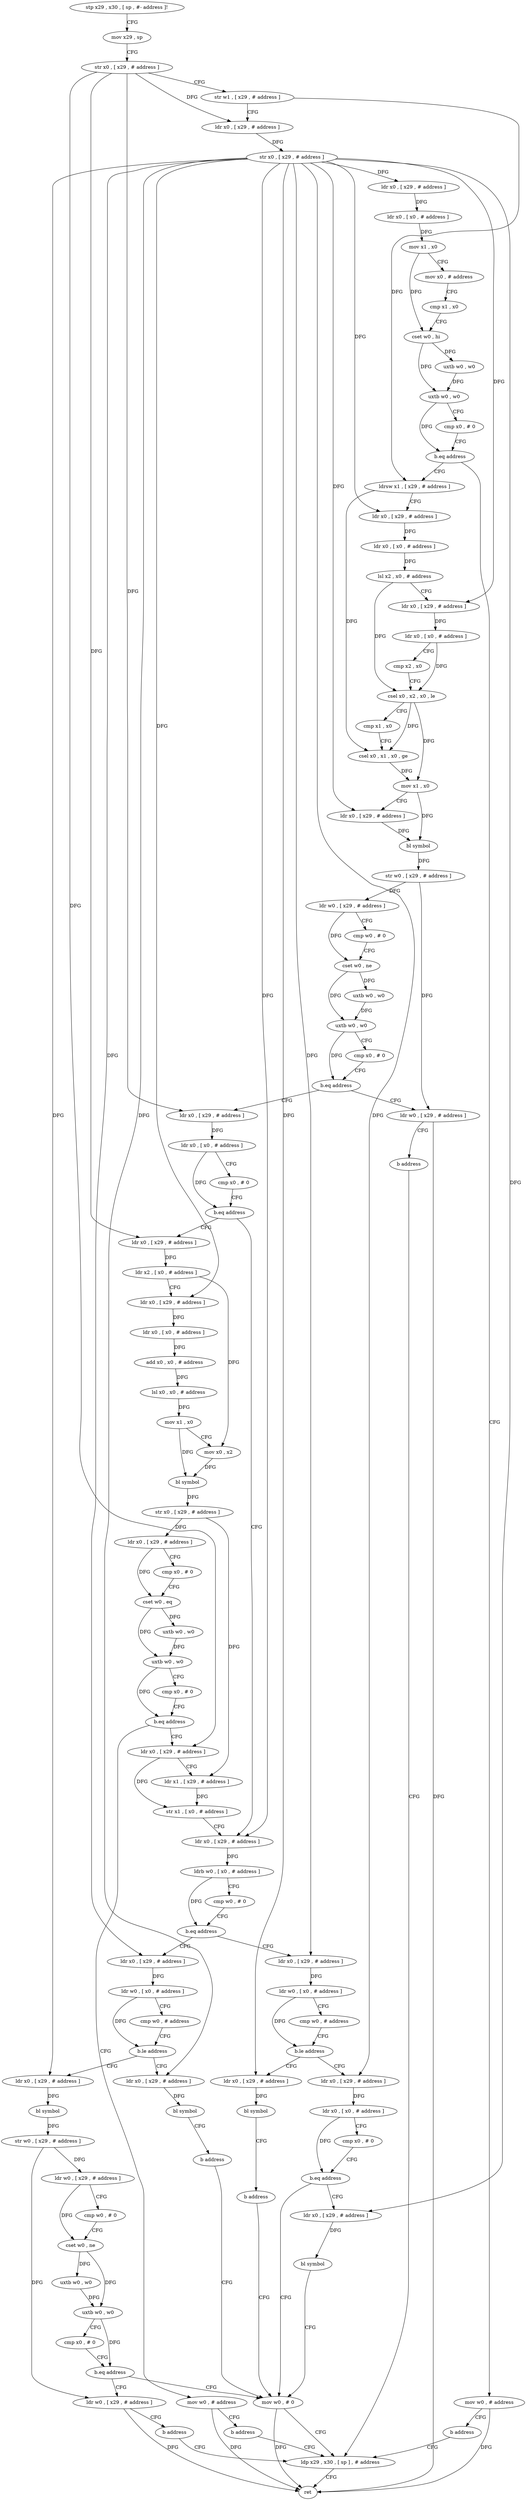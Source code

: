 digraph "func" {
"4476996" [label = "stp x29 , x30 , [ sp , #- address ]!" ]
"4477000" [label = "mov x29 , sp" ]
"4477004" [label = "str x0 , [ x29 , # address ]" ]
"4477008" [label = "str w1 , [ x29 , # address ]" ]
"4477012" [label = "ldr x0 , [ x29 , # address ]" ]
"4477016" [label = "str x0 , [ x29 , # address ]" ]
"4477020" [label = "ldr x0 , [ x29 , # address ]" ]
"4477024" [label = "ldr x0 , [ x0 , # address ]" ]
"4477028" [label = "mov x1 , x0" ]
"4477032" [label = "mov x0 , # address" ]
"4477036" [label = "cmp x1 , x0" ]
"4477040" [label = "cset w0 , hi" ]
"4477044" [label = "uxtb w0 , w0" ]
"4477048" [label = "uxtb w0 , w0" ]
"4477052" [label = "cmp x0 , # 0" ]
"4477056" [label = "b.eq address" ]
"4477068" [label = "ldrsw x1 , [ x29 , # address ]" ]
"4477060" [label = "mov w0 , # address" ]
"4477072" [label = "ldr x0 , [ x29 , # address ]" ]
"4477076" [label = "ldr x0 , [ x0 , # address ]" ]
"4477080" [label = "lsl x2 , x0 , # address" ]
"4477084" [label = "ldr x0 , [ x29 , # address ]" ]
"4477088" [label = "ldr x0 , [ x0 , # address ]" ]
"4477092" [label = "cmp x2 , x0" ]
"4477096" [label = "csel x0 , x2 , x0 , le" ]
"4477100" [label = "cmp x1 , x0" ]
"4477104" [label = "csel x0 , x1 , x0 , ge" ]
"4477108" [label = "mov x1 , x0" ]
"4477112" [label = "ldr x0 , [ x29 , # address ]" ]
"4477116" [label = "bl symbol" ]
"4477120" [label = "str w0 , [ x29 , # address ]" ]
"4477124" [label = "ldr w0 , [ x29 , # address ]" ]
"4477128" [label = "cmp w0 , # 0" ]
"4477132" [label = "cset w0 , ne" ]
"4477136" [label = "uxtb w0 , w0" ]
"4477140" [label = "uxtb w0 , w0" ]
"4477144" [label = "cmp x0 , # 0" ]
"4477148" [label = "b.eq address" ]
"4477160" [label = "ldr x0 , [ x29 , # address ]" ]
"4477152" [label = "ldr w0 , [ x29 , # address ]" ]
"4477064" [label = "b address" ]
"4477412" [label = "ldp x29 , x30 , [ sp ] , # address" ]
"4477164" [label = "ldr x0 , [ x0 , # address ]" ]
"4477168" [label = "cmp x0 , # 0" ]
"4477172" [label = "b.eq address" ]
"4477264" [label = "ldr x0 , [ x29 , # address ]" ]
"4477176" [label = "ldr x0 , [ x29 , # address ]" ]
"4477156" [label = "b address" ]
"4477416" [label = "ret" ]
"4477268" [label = "ldrb w0 , [ x0 , # address ]" ]
"4477272" [label = "cmp w0 , # 0" ]
"4477276" [label = "b.eq address" ]
"4477356" [label = "ldr x0 , [ x29 , # address ]" ]
"4477280" [label = "ldr x0 , [ x29 , # address ]" ]
"4477180" [label = "ldr x2 , [ x0 , # address ]" ]
"4477184" [label = "ldr x0 , [ x29 , # address ]" ]
"4477188" [label = "ldr x0 , [ x0 , # address ]" ]
"4477192" [label = "add x0 , x0 , # address" ]
"4477196" [label = "lsl x0 , x0 , # address" ]
"4477200" [label = "mov x1 , x0" ]
"4477204" [label = "mov x0 , x2" ]
"4477208" [label = "bl symbol" ]
"4477212" [label = "str x0 , [ x29 , # address ]" ]
"4477216" [label = "ldr x0 , [ x29 , # address ]" ]
"4477220" [label = "cmp x0 , # 0" ]
"4477224" [label = "cset w0 , eq" ]
"4477228" [label = "uxtb w0 , w0" ]
"4477232" [label = "uxtb w0 , w0" ]
"4477236" [label = "cmp x0 , # 0" ]
"4477240" [label = "b.eq address" ]
"4477252" [label = "ldr x0 , [ x29 , # address ]" ]
"4477244" [label = "mov w0 , # address" ]
"4477360" [label = "ldr w0 , [ x0 , # address ]" ]
"4477364" [label = "cmp w0 , # address" ]
"4477368" [label = "b.le address" ]
"4477384" [label = "ldr x0 , [ x29 , # address ]" ]
"4477372" [label = "ldr x0 , [ x29 , # address ]" ]
"4477284" [label = "ldr w0 , [ x0 , # address ]" ]
"4477288" [label = "cmp w0 , # address" ]
"4477292" [label = "b.le address" ]
"4477344" [label = "ldr x0 , [ x29 , # address ]" ]
"4477296" [label = "ldr x0 , [ x29 , # address ]" ]
"4477256" [label = "ldr x1 , [ x29 , # address ]" ]
"4477260" [label = "str x1 , [ x0 , # address ]" ]
"4477248" [label = "b address" ]
"4477388" [label = "ldr x0 , [ x0 , # address ]" ]
"4477392" [label = "cmp x0 , # 0" ]
"4477396" [label = "b.eq address" ]
"4477408" [label = "mov w0 , # 0" ]
"4477400" [label = "ldr x0 , [ x29 , # address ]" ]
"4477376" [label = "bl symbol" ]
"4477380" [label = "b address" ]
"4477348" [label = "bl symbol" ]
"4477352" [label = "b address" ]
"4477300" [label = "bl symbol" ]
"4477304" [label = "str w0 , [ x29 , # address ]" ]
"4477308" [label = "ldr w0 , [ x29 , # address ]" ]
"4477312" [label = "cmp w0 , # 0" ]
"4477316" [label = "cset w0 , ne" ]
"4477320" [label = "uxtb w0 , w0" ]
"4477324" [label = "uxtb w0 , w0" ]
"4477328" [label = "cmp x0 , # 0" ]
"4477332" [label = "b.eq address" ]
"4477336" [label = "ldr w0 , [ x29 , # address ]" ]
"4477404" [label = "bl symbol" ]
"4477340" [label = "b address" ]
"4476996" -> "4477000" [ label = "CFG" ]
"4477000" -> "4477004" [ label = "CFG" ]
"4477004" -> "4477008" [ label = "CFG" ]
"4477004" -> "4477012" [ label = "DFG" ]
"4477004" -> "4477160" [ label = "DFG" ]
"4477004" -> "4477176" [ label = "DFG" ]
"4477004" -> "4477252" [ label = "DFG" ]
"4477008" -> "4477012" [ label = "CFG" ]
"4477008" -> "4477068" [ label = "DFG" ]
"4477012" -> "4477016" [ label = "DFG" ]
"4477016" -> "4477020" [ label = "DFG" ]
"4477016" -> "4477072" [ label = "DFG" ]
"4477016" -> "4477084" [ label = "DFG" ]
"4477016" -> "4477112" [ label = "DFG" ]
"4477016" -> "4477264" [ label = "DFG" ]
"4477016" -> "4477184" [ label = "DFG" ]
"4477016" -> "4477356" [ label = "DFG" ]
"4477016" -> "4477280" [ label = "DFG" ]
"4477016" -> "4477384" [ label = "DFG" ]
"4477016" -> "4477372" [ label = "DFG" ]
"4477016" -> "4477344" [ label = "DFG" ]
"4477016" -> "4477296" [ label = "DFG" ]
"4477016" -> "4477400" [ label = "DFG" ]
"4477020" -> "4477024" [ label = "DFG" ]
"4477024" -> "4477028" [ label = "DFG" ]
"4477028" -> "4477032" [ label = "CFG" ]
"4477028" -> "4477040" [ label = "DFG" ]
"4477032" -> "4477036" [ label = "CFG" ]
"4477036" -> "4477040" [ label = "CFG" ]
"4477040" -> "4477044" [ label = "DFG" ]
"4477040" -> "4477048" [ label = "DFG" ]
"4477044" -> "4477048" [ label = "DFG" ]
"4477048" -> "4477052" [ label = "CFG" ]
"4477048" -> "4477056" [ label = "DFG" ]
"4477052" -> "4477056" [ label = "CFG" ]
"4477056" -> "4477068" [ label = "CFG" ]
"4477056" -> "4477060" [ label = "CFG" ]
"4477068" -> "4477072" [ label = "CFG" ]
"4477068" -> "4477104" [ label = "DFG" ]
"4477060" -> "4477064" [ label = "CFG" ]
"4477060" -> "4477416" [ label = "DFG" ]
"4477072" -> "4477076" [ label = "DFG" ]
"4477076" -> "4477080" [ label = "DFG" ]
"4477080" -> "4477084" [ label = "CFG" ]
"4477080" -> "4477096" [ label = "DFG" ]
"4477084" -> "4477088" [ label = "DFG" ]
"4477088" -> "4477092" [ label = "CFG" ]
"4477088" -> "4477096" [ label = "DFG" ]
"4477092" -> "4477096" [ label = "CFG" ]
"4477096" -> "4477100" [ label = "CFG" ]
"4477096" -> "4477104" [ label = "DFG" ]
"4477096" -> "4477108" [ label = "DFG" ]
"4477100" -> "4477104" [ label = "CFG" ]
"4477104" -> "4477108" [ label = "DFG" ]
"4477108" -> "4477112" [ label = "CFG" ]
"4477108" -> "4477116" [ label = "DFG" ]
"4477112" -> "4477116" [ label = "DFG" ]
"4477116" -> "4477120" [ label = "DFG" ]
"4477120" -> "4477124" [ label = "DFG" ]
"4477120" -> "4477152" [ label = "DFG" ]
"4477124" -> "4477128" [ label = "CFG" ]
"4477124" -> "4477132" [ label = "DFG" ]
"4477128" -> "4477132" [ label = "CFG" ]
"4477132" -> "4477136" [ label = "DFG" ]
"4477132" -> "4477140" [ label = "DFG" ]
"4477136" -> "4477140" [ label = "DFG" ]
"4477140" -> "4477144" [ label = "CFG" ]
"4477140" -> "4477148" [ label = "DFG" ]
"4477144" -> "4477148" [ label = "CFG" ]
"4477148" -> "4477160" [ label = "CFG" ]
"4477148" -> "4477152" [ label = "CFG" ]
"4477160" -> "4477164" [ label = "DFG" ]
"4477152" -> "4477156" [ label = "CFG" ]
"4477152" -> "4477416" [ label = "DFG" ]
"4477064" -> "4477412" [ label = "CFG" ]
"4477412" -> "4477416" [ label = "CFG" ]
"4477164" -> "4477168" [ label = "CFG" ]
"4477164" -> "4477172" [ label = "DFG" ]
"4477168" -> "4477172" [ label = "CFG" ]
"4477172" -> "4477264" [ label = "CFG" ]
"4477172" -> "4477176" [ label = "CFG" ]
"4477264" -> "4477268" [ label = "DFG" ]
"4477176" -> "4477180" [ label = "DFG" ]
"4477156" -> "4477412" [ label = "CFG" ]
"4477268" -> "4477272" [ label = "CFG" ]
"4477268" -> "4477276" [ label = "DFG" ]
"4477272" -> "4477276" [ label = "CFG" ]
"4477276" -> "4477356" [ label = "CFG" ]
"4477276" -> "4477280" [ label = "CFG" ]
"4477356" -> "4477360" [ label = "DFG" ]
"4477280" -> "4477284" [ label = "DFG" ]
"4477180" -> "4477184" [ label = "CFG" ]
"4477180" -> "4477204" [ label = "DFG" ]
"4477184" -> "4477188" [ label = "DFG" ]
"4477188" -> "4477192" [ label = "DFG" ]
"4477192" -> "4477196" [ label = "DFG" ]
"4477196" -> "4477200" [ label = "DFG" ]
"4477200" -> "4477204" [ label = "CFG" ]
"4477200" -> "4477208" [ label = "DFG" ]
"4477204" -> "4477208" [ label = "DFG" ]
"4477208" -> "4477212" [ label = "DFG" ]
"4477212" -> "4477216" [ label = "DFG" ]
"4477212" -> "4477256" [ label = "DFG" ]
"4477216" -> "4477220" [ label = "CFG" ]
"4477216" -> "4477224" [ label = "DFG" ]
"4477220" -> "4477224" [ label = "CFG" ]
"4477224" -> "4477228" [ label = "DFG" ]
"4477224" -> "4477232" [ label = "DFG" ]
"4477228" -> "4477232" [ label = "DFG" ]
"4477232" -> "4477236" [ label = "CFG" ]
"4477232" -> "4477240" [ label = "DFG" ]
"4477236" -> "4477240" [ label = "CFG" ]
"4477240" -> "4477252" [ label = "CFG" ]
"4477240" -> "4477244" [ label = "CFG" ]
"4477252" -> "4477256" [ label = "CFG" ]
"4477252" -> "4477260" [ label = "DFG" ]
"4477244" -> "4477248" [ label = "CFG" ]
"4477244" -> "4477416" [ label = "DFG" ]
"4477360" -> "4477364" [ label = "CFG" ]
"4477360" -> "4477368" [ label = "DFG" ]
"4477364" -> "4477368" [ label = "CFG" ]
"4477368" -> "4477384" [ label = "CFG" ]
"4477368" -> "4477372" [ label = "CFG" ]
"4477384" -> "4477388" [ label = "DFG" ]
"4477372" -> "4477376" [ label = "DFG" ]
"4477284" -> "4477288" [ label = "CFG" ]
"4477284" -> "4477292" [ label = "DFG" ]
"4477288" -> "4477292" [ label = "CFG" ]
"4477292" -> "4477344" [ label = "CFG" ]
"4477292" -> "4477296" [ label = "CFG" ]
"4477344" -> "4477348" [ label = "DFG" ]
"4477296" -> "4477300" [ label = "DFG" ]
"4477256" -> "4477260" [ label = "DFG" ]
"4477260" -> "4477264" [ label = "CFG" ]
"4477248" -> "4477412" [ label = "CFG" ]
"4477388" -> "4477392" [ label = "CFG" ]
"4477388" -> "4477396" [ label = "DFG" ]
"4477392" -> "4477396" [ label = "CFG" ]
"4477396" -> "4477408" [ label = "CFG" ]
"4477396" -> "4477400" [ label = "CFG" ]
"4477408" -> "4477412" [ label = "CFG" ]
"4477408" -> "4477416" [ label = "DFG" ]
"4477400" -> "4477404" [ label = "DFG" ]
"4477376" -> "4477380" [ label = "CFG" ]
"4477380" -> "4477408" [ label = "CFG" ]
"4477348" -> "4477352" [ label = "CFG" ]
"4477352" -> "4477408" [ label = "CFG" ]
"4477300" -> "4477304" [ label = "DFG" ]
"4477304" -> "4477308" [ label = "DFG" ]
"4477304" -> "4477336" [ label = "DFG" ]
"4477308" -> "4477312" [ label = "CFG" ]
"4477308" -> "4477316" [ label = "DFG" ]
"4477312" -> "4477316" [ label = "CFG" ]
"4477316" -> "4477320" [ label = "DFG" ]
"4477316" -> "4477324" [ label = "DFG" ]
"4477320" -> "4477324" [ label = "DFG" ]
"4477324" -> "4477328" [ label = "CFG" ]
"4477324" -> "4477332" [ label = "DFG" ]
"4477328" -> "4477332" [ label = "CFG" ]
"4477332" -> "4477408" [ label = "CFG" ]
"4477332" -> "4477336" [ label = "CFG" ]
"4477336" -> "4477340" [ label = "CFG" ]
"4477336" -> "4477416" [ label = "DFG" ]
"4477404" -> "4477408" [ label = "CFG" ]
"4477340" -> "4477412" [ label = "CFG" ]
}
